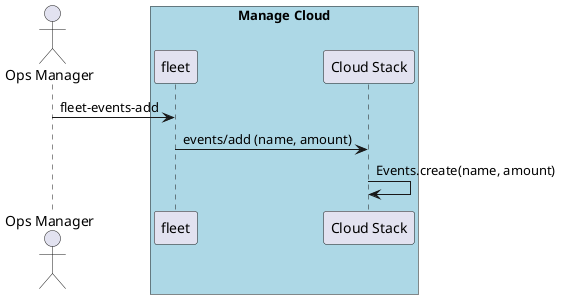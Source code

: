 @startuml
Actor "Ops Manager" as A

box "Manage Cloud" #lightblue
participant "fleet" as S
A -> S : fleet-events-add
participant "Cloud Stack" as CS
S -> CS : events/add (name, amount)
CS -> CS : Events.create(name, amount)
end box

@enduml
